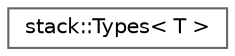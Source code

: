 digraph "类继承关系图"
{
 // LATEX_PDF_SIZE
  bgcolor="transparent";
  edge [fontname=Helvetica,fontsize=10,labelfontname=Helvetica,labelfontsize=10];
  node [fontname=Helvetica,fontsize=10,shape=box,height=0.2,width=0.4];
  rankdir="LR";
  Node0 [id="Node000000",label="stack::Types\< T \>",height=0.2,width=0.4,color="grey40", fillcolor="white", style="filled",URL="$structstack_1_1_types.html",tooltip=" "];
}
